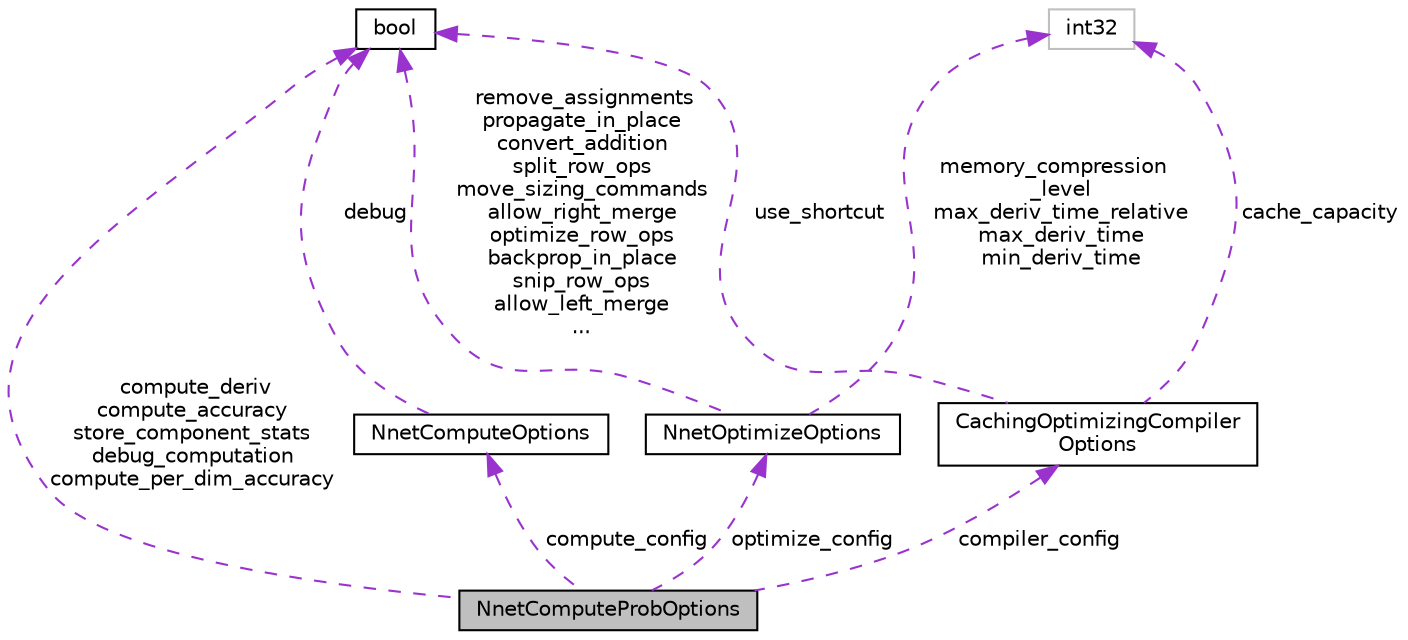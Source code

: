 digraph "NnetComputeProbOptions"
{
  edge [fontname="Helvetica",fontsize="10",labelfontname="Helvetica",labelfontsize="10"];
  node [fontname="Helvetica",fontsize="10",shape=record];
  Node1 [label="NnetComputeProbOptions",height=0.2,width=0.4,color="black", fillcolor="grey75", style="filled", fontcolor="black"];
  Node2 -> Node1 [dir="back",color="darkorchid3",fontsize="10",style="dashed",label=" compute_config" ,fontname="Helvetica"];
  Node2 [label="NnetComputeOptions",height=0.2,width=0.4,color="black", fillcolor="white", style="filled",URL="$structkaldi_1_1nnet3_1_1NnetComputeOptions.html"];
  Node3 -> Node2 [dir="back",color="darkorchid3",fontsize="10",style="dashed",label=" debug" ,fontname="Helvetica"];
  Node3 [label="bool",height=0.2,width=0.4,color="black", fillcolor="white", style="filled",URL="$classbool.html"];
  Node3 -> Node1 [dir="back",color="darkorchid3",fontsize="10",style="dashed",label=" compute_deriv\ncompute_accuracy\nstore_component_stats\ndebug_computation\ncompute_per_dim_accuracy" ,fontname="Helvetica"];
  Node4 -> Node1 [dir="back",color="darkorchid3",fontsize="10",style="dashed",label=" compiler_config" ,fontname="Helvetica"];
  Node4 [label="CachingOptimizingCompiler\lOptions",height=0.2,width=0.4,color="black", fillcolor="white", style="filled",URL="$structkaldi_1_1nnet3_1_1CachingOptimizingCompilerOptions.html"];
  Node3 -> Node4 [dir="back",color="darkorchid3",fontsize="10",style="dashed",label=" use_shortcut" ,fontname="Helvetica"];
  Node5 -> Node4 [dir="back",color="darkorchid3",fontsize="10",style="dashed",label=" cache_capacity" ,fontname="Helvetica"];
  Node5 [label="int32",height=0.2,width=0.4,color="grey75", fillcolor="white", style="filled"];
  Node6 -> Node1 [dir="back",color="darkorchid3",fontsize="10",style="dashed",label=" optimize_config" ,fontname="Helvetica"];
  Node6 [label="NnetOptimizeOptions",height=0.2,width=0.4,color="black", fillcolor="white", style="filled",URL="$structkaldi_1_1nnet3_1_1NnetOptimizeOptions.html"];
  Node3 -> Node6 [dir="back",color="darkorchid3",fontsize="10",style="dashed",label=" remove_assignments\npropagate_in_place\nconvert_addition\nsplit_row_ops\nmove_sizing_commands\nallow_right_merge\noptimize_row_ops\nbackprop_in_place\nsnip_row_ops\nallow_left_merge\n..." ,fontname="Helvetica"];
  Node5 -> Node6 [dir="back",color="darkorchid3",fontsize="10",style="dashed",label=" memory_compression\l_level\nmax_deriv_time_relative\nmax_deriv_time\nmin_deriv_time" ,fontname="Helvetica"];
}
